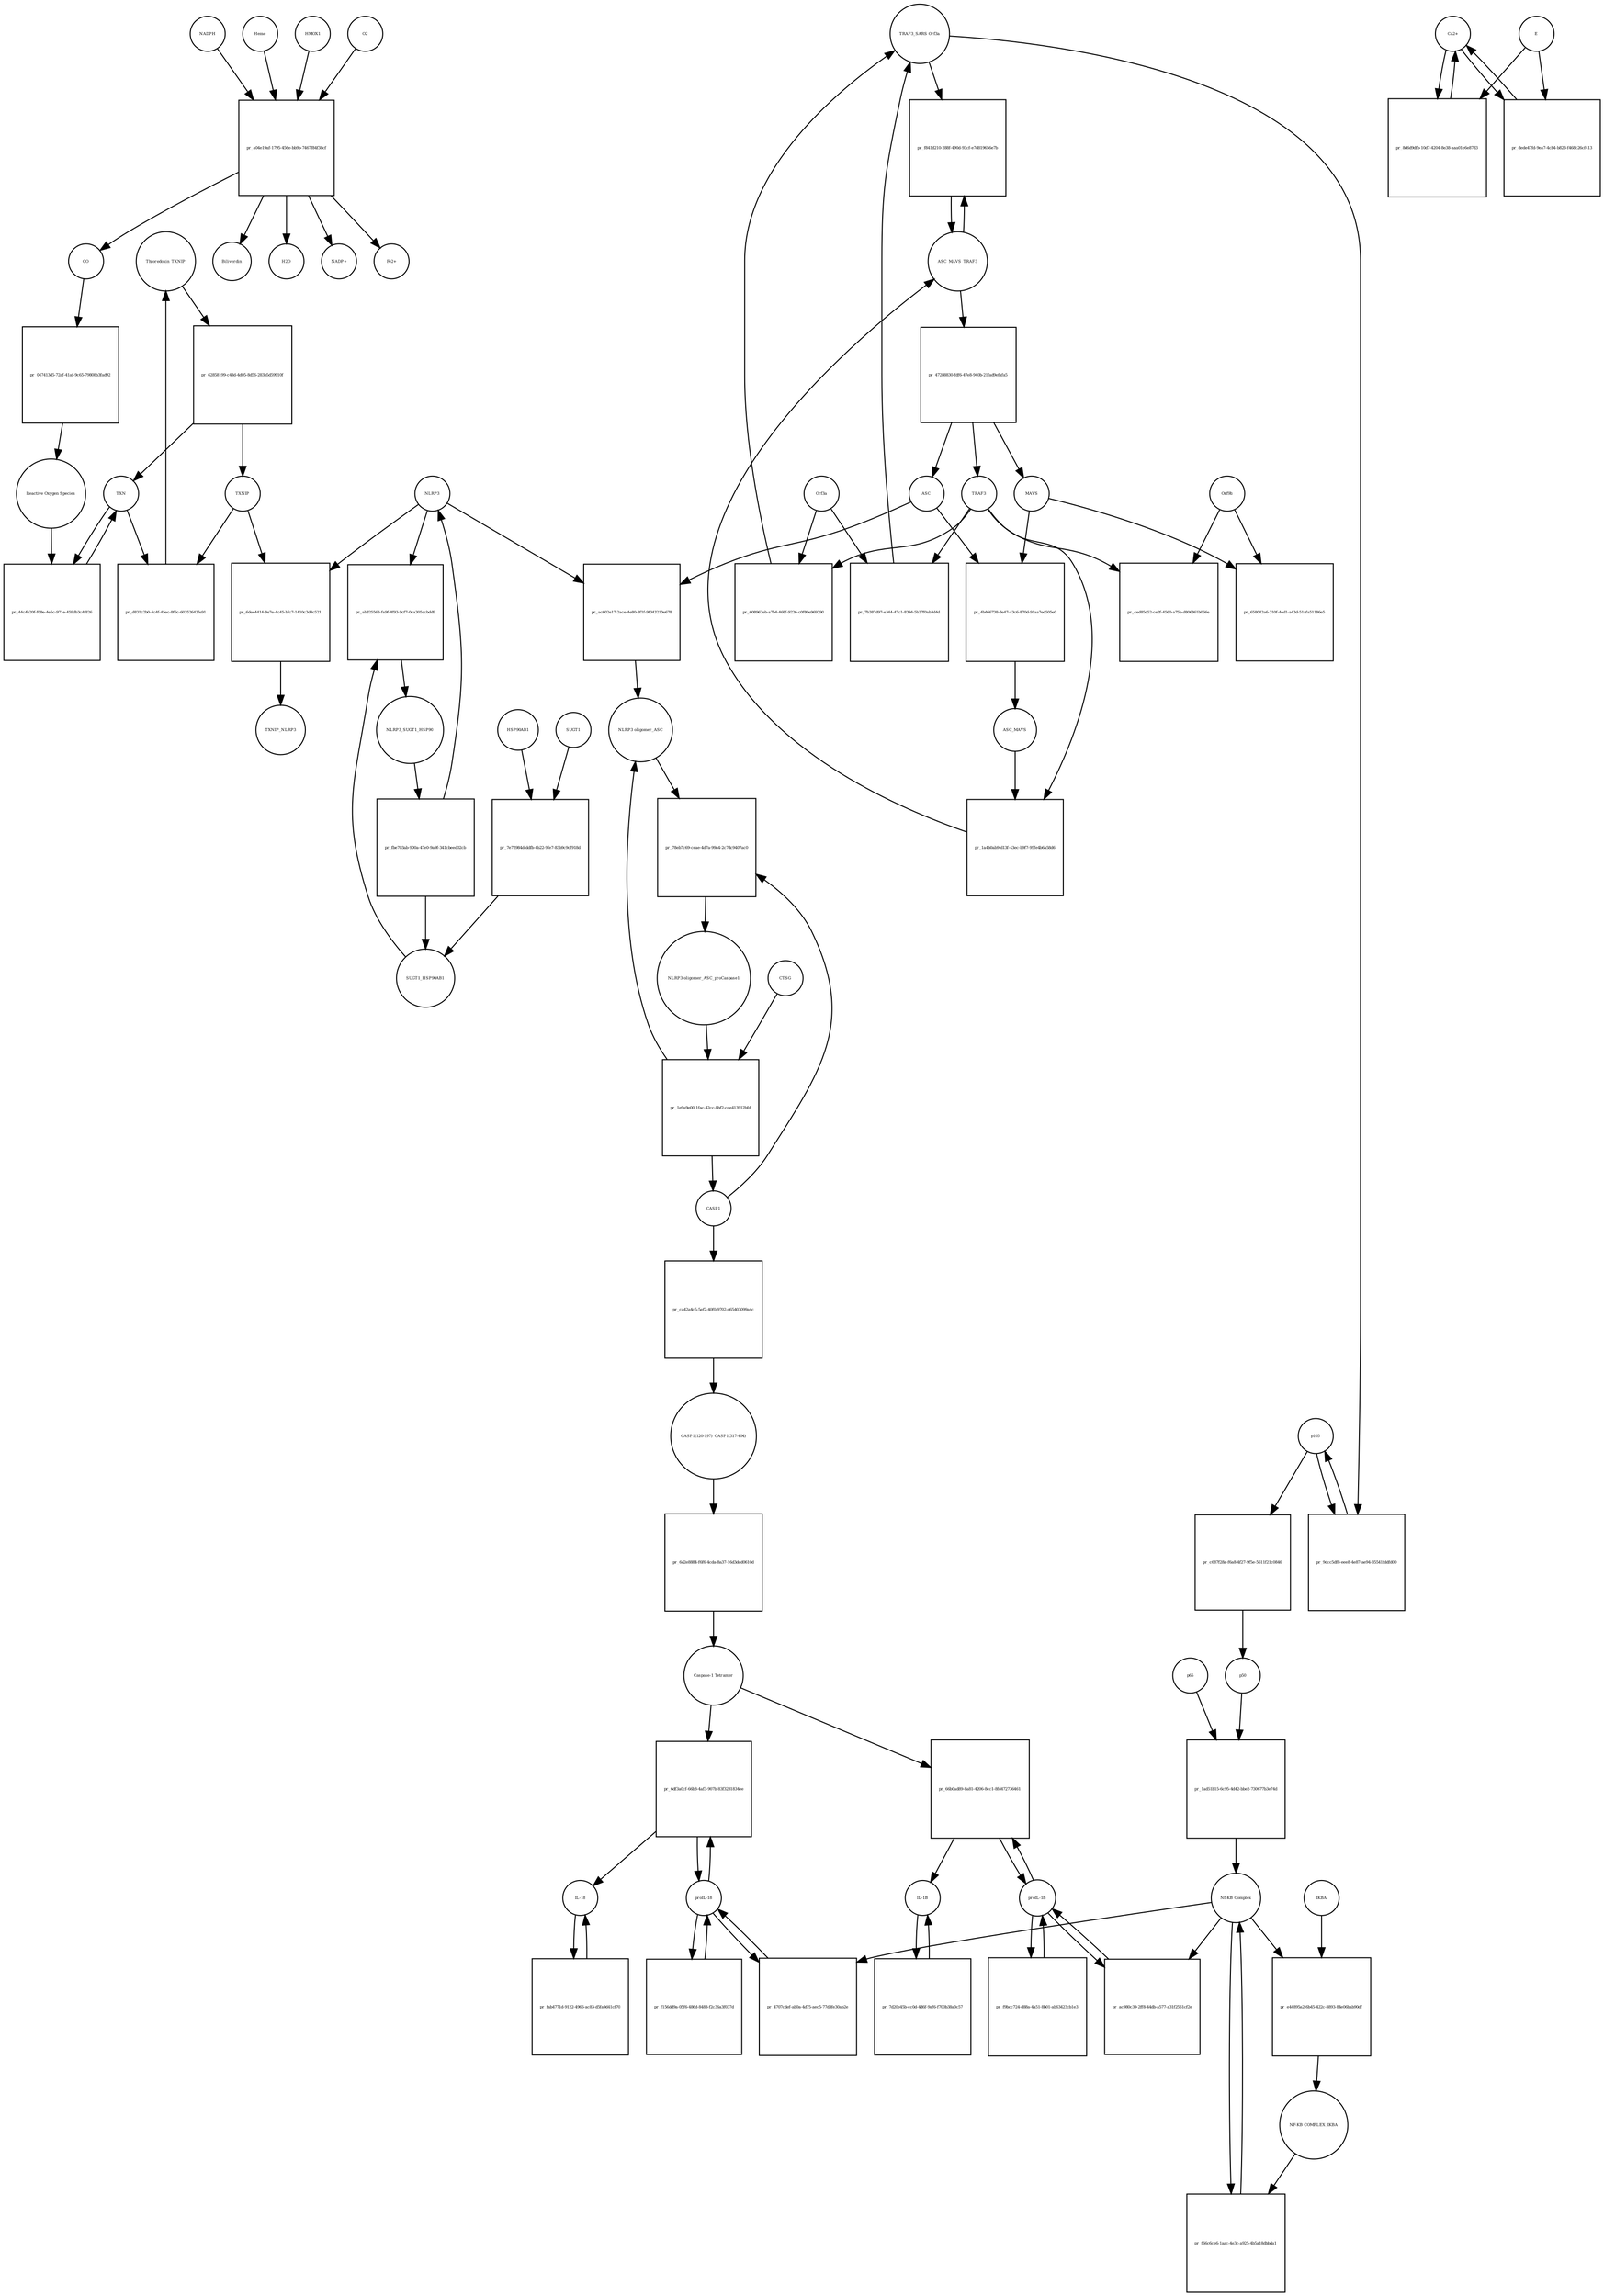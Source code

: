 strict digraph  {
Thioredoxin_TXNIP [annotation="urn_miriam_uniprot_P10599|urn_miriam_uniprot_Q9H3M7", bipartite=0, cls=complex, fontsize=4, label=Thioredoxin_TXNIP, shape=circle];
"pr_62858199-c48d-4d05-8d56-283b5d59910f" [annotation="", bipartite=1, cls=process, fontsize=4, label="pr_62858199-c48d-4d05-8d56-283b5d59910f", shape=square];
TXNIP [annotation=urn_miriam_uniprot_Q9H3M7, bipartite=0, cls=macromolecule, fontsize=4, label=TXNIP, shape=circle];
TXN [annotation=urn_miriam_uniprot_P10599, bipartite=0, cls=macromolecule, fontsize=4, label=TXN, shape=circle];
"pr_44c4b20f-f08e-4e5c-971e-459db3c4f826" [annotation="", bipartite=1, cls=process, fontsize=4, label="pr_44c4b20f-f08e-4e5c-971e-459db3c4f826", shape=square];
"Reactive Oxygen Species" [annotation="urn_miriam_obo.chebi_CHEBI%3A26523", bipartite=0, cls="simple chemical", fontsize=4, label="Reactive Oxygen Species", shape=circle];
"pr_d831c2b0-4c4f-45ec-8f6c-60352643fe91" [annotation="", bipartite=1, cls=process, fontsize=4, label="pr_d831c2b0-4c4f-45ec-8f6c-60352643fe91", shape=square];
HSP90AB1 [annotation=urn_miriam_uniprot_P08238, bipartite=0, cls=macromolecule, fontsize=4, label=HSP90AB1, shape=circle];
"pr_7e72984d-ddfb-4b22-9fe7-83b9c9cf918d" [annotation="", bipartite=1, cls=process, fontsize=4, label="pr_7e72984d-ddfb-4b22-9fe7-83b9c9cf918d", shape=square];
SUGT1 [annotation=urn_miriam_uniprot_Q9Y2Z0, bipartite=0, cls=macromolecule, fontsize=4, label=SUGT1, shape=circle];
SUGT1_HSP90AB1 [annotation="urn_miriam_uniprot_P08238|urn_miriam_uniprot_Q9Y2Z0", bipartite=0, cls=complex, fontsize=4, label=SUGT1_HSP90AB1, shape=circle];
NLRP3 [annotation=urn_miriam_uniprot_Q96P20, bipartite=0, cls=macromolecule, fontsize=4, label=NLRP3, shape=circle];
"pr_6dee4414-8e7e-4c45-bfc7-1410c3d8c521" [annotation="", bipartite=1, cls=process, fontsize=4, label="pr_6dee4414-8e7e-4c45-bfc7-1410c3d8c521", shape=square];
TXNIP_NLRP3 [annotation="urn_miriam_uniprot_Q9H3M7|urn_miriam_uniprot_Q96P20", bipartite=0, cls=complex, fontsize=4, label=TXNIP_NLRP3, shape=circle];
"NLRP3 oligomer_ASC_proCaspase1" [annotation="urn_miriam_uniprot_P29466|urn_miriam_uniprot_Q9ULZ3|urn_miriam_uniprot_Q96P20", bipartite=0, cls=complex, fontsize=4, label="NLRP3 oligomer_ASC_proCaspase1", shape=circle];
"pr_1e9a9e00-1fac-42cc-8bf2-cce413912bfd" [annotation="", bipartite=1, cls=process, fontsize=4, label="pr_1e9a9e00-1fac-42cc-8bf2-cce413912bfd", shape=square];
CASP1 [annotation=urn_miriam_uniprot_P29466, bipartite=0, cls=macromolecule, fontsize=4, label=CASP1, shape=circle];
CTSG [annotation=urn_miriam_uniprot_P08311, bipartite=0, cls=macromolecule, fontsize=4, label=CTSG, shape=circle];
"NLRP3 oligomer_ASC" [annotation="urn_miriam_uniprot_Q9ULZ3|urn_miriam_uniprot_Q96P20", bipartite=0, cls=complex, fontsize=4, label="NLRP3 oligomer_ASC", shape=circle];
"pr_ca42a4c5-5ef2-40f0-9702-d65403099a4c" [annotation="", bipartite=1, cls=process, fontsize=4, label="pr_ca42a4c5-5ef2-40f0-9702-d65403099a4c", shape=square];
"CASP1(120-197)_CASP1(317-404)" [annotation=urn_miriam_uniprot_P29466, bipartite=0, cls=complex, fontsize=4, label="CASP1(120-197)_CASP1(317-404)", shape=circle];
"pr_6d2e8884-f6f6-4cda-8a37-16d3dcd0610d" [annotation="", bipartite=1, cls=process, fontsize=4, label="pr_6d2e8884-f6f6-4cda-8a37-16d3dcd0610d", shape=square];
"Caspase-1 Tetramer" [annotation=urn_miriam_uniprot_P29466, bipartite=0, cls="complex multimer", fontsize=4, label="Caspase-1 Tetramer", shape=circle];
"proIL-1B" [annotation=urn_miriam_uniprot_P01584, bipartite=0, cls=macromolecule, fontsize=4, label="proIL-1B", shape=circle];
"pr_66b0ad89-8a81-4206-8cc1-8fd472736461" [annotation="", bipartite=1, cls=process, fontsize=4, label="pr_66b0ad89-8a81-4206-8cc1-8fd472736461", shape=square];
"IL-1B" [annotation=urn_miriam_uniprot_P01584, bipartite=0, cls=macromolecule, fontsize=4, label="IL-1B", shape=circle];
"pr_7d20e45b-cc0d-4d6f-9af6-f700b38a0c57" [annotation="", bipartite=1, cls="omitted process", fontsize=4, label="pr_7d20e45b-cc0d-4d6f-9af6-f700b38a0c57", shape=square];
"proIL-18" [annotation=urn_miriam_uniprot_Q14116, bipartite=0, cls=macromolecule, fontsize=4, label="proIL-18", shape=circle];
"pr_6df3a0cf-66b8-4af3-907b-83f3231834ee" [annotation="", bipartite=1, cls=process, fontsize=4, label="pr_6df3a0cf-66b8-4af3-907b-83f3231834ee", shape=square];
"IL-18" [annotation=urn_miriam_uniprot_Q14116, bipartite=0, cls=macromolecule, fontsize=4, label="IL-18", shape=circle];
"pr_fab4771d-9122-4966-ac83-d5fa9d41cf70" [annotation="", bipartite=1, cls="omitted process", fontsize=4, label="pr_fab4771d-9122-4966-ac83-d5fa9d41cf70", shape=square];
"pr_78eb7c69-ceae-4d7a-99a4-2c7dc9407ac0" [annotation="", bipartite=1, cls=process, fontsize=4, label="pr_78eb7c69-ceae-4d7a-99a4-2c7dc9407ac0", shape=square];
"pr_ac980c39-2ff8-44db-a577-a31f2561cf2e" [annotation="", bipartite=1, cls=process, fontsize=4, label="pr_ac980c39-2ff8-44db-a577-a31f2561cf2e", shape=square];
"Nf-KB Complex" [annotation="urn_miriam_uniprot_P19838|urn_miriam_uniprot_Q00653", bipartite=0, cls=complex, fontsize=4, label="Nf-KB Complex", shape=circle];
"pr_4707cdef-ab0a-4d75-aec5-77d3fe30ab2e" [annotation="", bipartite=1, cls=process, fontsize=4, label="pr_4707cdef-ab0a-4d75-aec5-77d3fe30ab2e", shape=square];
p50 [annotation=urn_miriam_uniprot_P19838, bipartite=0, cls=macromolecule, fontsize=4, label=p50, shape=circle];
"pr_1ad51b15-6c95-4d42-bbe2-730677b3e74d" [annotation="", bipartite=1, cls=process, fontsize=4, label="pr_1ad51b15-6c95-4d42-bbe2-730677b3e74d", shape=square];
p65 [annotation=urn_miriam_uniprot_Q00653, bipartite=0, cls=macromolecule, fontsize=4, label=p65, shape=circle];
Orf3a [annotation="urn_miriam_uniprot_P59632|urn_miriam_taxonomy_694009", bipartite=0, cls=macromolecule, fontsize=4, label=Orf3a, shape=circle];
"pr_7b387d97-e344-47c1-8394-5b37f0ab3d4d" [annotation="", bipartite=1, cls=process, fontsize=4, label="pr_7b387d97-e344-47c1-8394-5b37f0ab3d4d", shape=square];
TRAF3 [annotation=urn_miriam_uniprot_Q13114, bipartite=0, cls=macromolecule, fontsize=4, label=TRAF3, shape=circle];
"TRAF3_SARS Orf3a" [annotation="urn_miriam_uniprot_P59632|urn_miriam_uniprot_Q13114|urn_miriam_taxonomy_694009", bipartite=0, cls=complex, fontsize=4, label="TRAF3_SARS Orf3a", shape=circle];
p105 [annotation=urn_miriam_uniprot_P19838, bipartite=0, cls=macromolecule, fontsize=4, label=p105, shape=circle];
"pr_c687f28a-f6a8-4f27-9f5e-5611f21c0846" [annotation="", bipartite=1, cls="omitted process", fontsize=4, label="pr_c687f28a-f6a8-4f27-9f5e-5611f21c0846", shape=square];
ASC [annotation=urn_miriam_uniprot_Q9ULZ3, bipartite=0, cls=macromolecule, fontsize=4, label=ASC, shape=circle];
"pr_ac602e17-2ace-4e80-8f1f-9f343210e678" [annotation="", bipartite=1, cls=process, fontsize=4, label="pr_ac602e17-2ace-4e80-8f1f-9f343210e678", shape=square];
IKBA [annotation="", bipartite=0, cls=macromolecule, fontsize=4, label=IKBA, shape=circle];
"pr_e44895a2-6b45-422c-8893-84e06bab90df" [annotation="", bipartite=1, cls=process, fontsize=4, label="pr_e44895a2-6b45-422c-8893-84e06bab90df", shape=square];
"NF-KB COMPLEX_IKBA" [annotation=urn_miriam_uniprot_P19838, bipartite=0, cls=complex, fontsize=4, label="NF-KB COMPLEX_IKBA", shape=circle];
"pr_f66c6ce6-1aac-4e3c-a925-4b5a18dbbda1" [annotation="", bipartite=1, cls=process, fontsize=4, label="pr_f66c6ce6-1aac-4e3c-a925-4b5a18dbbda1", shape=square];
NLRP3_SUGT1_HSP90 [annotation="urn_miriam_uniprot_P08238|urn_miriam_uniprot_Q96P20|urn_miriam_uniprot_Q9Y2Z0", bipartite=0, cls=complex, fontsize=4, label=NLRP3_SUGT1_HSP90, shape=circle];
"pr_fbe703ab-900a-47e0-9a9f-341cbeed02cb" [annotation="", bipartite=1, cls="omitted process", fontsize=4, label="pr_fbe703ab-900a-47e0-9a9f-341cbeed02cb", shape=square];
"pr_4b466738-de47-43c6-870d-91aa7ed505e0" [annotation="", bipartite=1, cls=process, fontsize=4, label="pr_4b466738-de47-43c6-870d-91aa7ed505e0", shape=square];
ASC_MAVS [annotation=urn_miriam_uniprot_Q9ULZ3, bipartite=0, cls=complex, fontsize=4, label=ASC_MAVS, shape=circle];
MAVS [annotation=urn_miriam_uniprot_Q7Z434, bipartite=0, cls=macromolecule, fontsize=4, label=MAVS, shape=circle];
"pr_1a4b0ab9-d13f-43ec-b9f7-95fe4b6a58d6" [annotation="", bipartite=1, cls=process, fontsize=4, label="pr_1a4b0ab9-d13f-43ec-b9f7-95fe4b6a58d6", shape=square];
ASC_MAVS_TRAF3 [annotation="urn_miriam_pubmed_25847972|urn_miriam_uniprot_Q9ULZ3|urn_miriam_uniprot_Q13114", bipartite=0, cls=complex, fontsize=4, label=ASC_MAVS_TRAF3, shape=circle];
"pr_47288830-fdf6-47e8-940b-21fad9efafa5" [annotation="", bipartite=1, cls=process, fontsize=4, label="pr_47288830-fdf6-47e8-940b-21fad9efafa5", shape=square];
"pr_f841d210-288f-490d-93cf-e7d819656e7b" [annotation="", bipartite=1, cls="omitted process", fontsize=4, label="pr_f841d210-288f-490d-93cf-e7d819656e7b", shape=square];
"pr_ab825563-fa9f-4f93-9cf7-0ca305acbdd9" [annotation="", bipartite=1, cls=process, fontsize=4, label="pr_ab825563-fa9f-4f93-9cf7-0ca305acbdd9", shape=square];
"pr_f9bcc724-d88a-4a51-8b01-ab63423cb1e3" [annotation="", bipartite=1, cls=process, fontsize=4, label="pr_f9bcc724-d88a-4a51-8b01-ab63423cb1e3", shape=square];
"pr_f156dd9a-05f6-486d-8483-f2c36a3f037d" [annotation="", bipartite=1, cls=process, fontsize=4, label="pr_f156dd9a-05f6-486d-8483-f2c36a3f037d", shape=square];
"Ca2+" [annotation="urn_miriam_obo.chebi_CHEBI%3A29108", bipartite=0, cls="simple chemical", fontsize=4, label="Ca2+", shape=circle];
"pr_8d6d9dfb-10d7-4204-8e38-aaa01e6e87d3" [annotation="", bipartite=1, cls=process, fontsize=4, label="pr_8d6d9dfb-10d7-4204-8e38-aaa01e6e87d3", shape=square];
E [annotation="urn_miriam_uniprot_P59637|urn_miriam_taxonomy_694009", bipartite=0, cls=macromolecule, fontsize=4, label=E, shape=circle];
"pr_dede47fd-9ea7-4cb4-b823-f468c26cf413" [annotation="", bipartite=1, cls=process, fontsize=4, label="pr_dede47fd-9ea7-4cb4-b823-f468c26cf413", shape=square];
"pr_608962eb-a7b4-468f-9226-c0f80e969390" [annotation="", bipartite=1, cls=process, fontsize=4, label="pr_608962eb-a7b4-468f-9226-c0f80e969390", shape=square];
"pr_9dcc5df8-eee8-4e87-ae94-35541fddfd00" [annotation="", bipartite=1, cls="omitted process", fontsize=4, label="pr_9dcc5df8-eee8-4e87-ae94-35541fddfd00", shape=square];
Heme [annotation="urn_miriam_obo.chebi_CHEBI%3A30413", bipartite=0, cls="simple chemical", fontsize=4, label=Heme, shape=circle];
"pr_a04e19af-1795-456e-bb9b-7467f84f38cf" [annotation="", bipartite=1, cls=process, fontsize=4, label="pr_a04e19af-1795-456e-bb9b-7467f84f38cf", shape=square];
Biliverdin [annotation="urn_miriam_obo.chebi_CHEBI%3A17033", bipartite=0, cls="simple chemical", fontsize=4, label=Biliverdin, shape=circle];
HMOX1 [annotation=urn_miriam_uniprot_P09601, bipartite=0, cls=macromolecule, fontsize=4, label=HMOX1, shape=circle];
O2 [annotation="urn_miriam_obo.chebi_CHEBI%3A15379", bipartite=0, cls="simple chemical", fontsize=4, label=O2, shape=circle];
NADPH [annotation="urn_miriam_obo.chebi_CHEBI%3A16474", bipartite=0, cls="simple chemical", fontsize=4, label=NADPH, shape=circle];
H2O [annotation="urn_miriam_obo.chebi_CHEBI%3A15377", bipartite=0, cls="simple chemical", fontsize=4, label=H2O, shape=circle];
"NADP+" [annotation="urn_miriam_obo.chebi_CHEBI%3A18009", bipartite=0, cls="simple chemical", fontsize=4, label="NADP+", shape=circle];
CO [annotation="urn_miriam_obo.chebi_CHEBI%3A17245", bipartite=0, cls="simple chemical", fontsize=4, label=CO, shape=circle];
"Fe2+" [annotation="urn_miriam_obo.chebi_CHEBI%3A29033", bipartite=0, cls="simple chemical", fontsize=4, label="Fe2+", shape=circle];
"pr_047413d5-72af-41af-9c65-79808b3fad92" [annotation="", bipartite=1, cls=process, fontsize=4, label="pr_047413d5-72af-41af-9c65-79808b3fad92", shape=square];
"pr_658042a6-310f-4ed1-a43d-51afa51186e5" [annotation="", bipartite=1, cls=process, fontsize=4, label="pr_658042a6-310f-4ed1-a43d-51afa51186e5", shape=square];
Orf9b [annotation="urn_miriam_taxonomy_694009|urn_miriam_uniprot_P59636", bipartite=0, cls=macromolecule, fontsize=4, label=Orf9b, shape=circle];
"pr_ced85d52-ce2f-4560-a75b-d806861b066e" [annotation="", bipartite=1, cls=process, fontsize=4, label="pr_ced85d52-ce2f-4560-a75b-d806861b066e", shape=square];
Thioredoxin_TXNIP -> "pr_62858199-c48d-4d05-8d56-283b5d59910f"  [annotation="", interaction_type=consumption];
"pr_62858199-c48d-4d05-8d56-283b5d59910f" -> TXNIP  [annotation="", interaction_type=production];
"pr_62858199-c48d-4d05-8d56-283b5d59910f" -> TXN  [annotation="", interaction_type=production];
TXNIP -> "pr_d831c2b0-4c4f-45ec-8f6c-60352643fe91"  [annotation="", interaction_type=consumption];
TXNIP -> "pr_6dee4414-8e7e-4c45-bfc7-1410c3d8c521"  [annotation="", interaction_type=consumption];
TXN -> "pr_44c4b20f-f08e-4e5c-971e-459db3c4f826"  [annotation="", interaction_type=consumption];
TXN -> "pr_d831c2b0-4c4f-45ec-8f6c-60352643fe91"  [annotation="", interaction_type=consumption];
"pr_44c4b20f-f08e-4e5c-971e-459db3c4f826" -> TXN  [annotation="", interaction_type=production];
"Reactive Oxygen Species" -> "pr_44c4b20f-f08e-4e5c-971e-459db3c4f826"  [annotation="", interaction_type="necessary stimulation"];
"pr_d831c2b0-4c4f-45ec-8f6c-60352643fe91" -> Thioredoxin_TXNIP  [annotation="", interaction_type=production];
HSP90AB1 -> "pr_7e72984d-ddfb-4b22-9fe7-83b9c9cf918d"  [annotation="", interaction_type=consumption];
"pr_7e72984d-ddfb-4b22-9fe7-83b9c9cf918d" -> SUGT1_HSP90AB1  [annotation="", interaction_type=production];
SUGT1 -> "pr_7e72984d-ddfb-4b22-9fe7-83b9c9cf918d"  [annotation="", interaction_type=consumption];
SUGT1_HSP90AB1 -> "pr_ab825563-fa9f-4f93-9cf7-0ca305acbdd9"  [annotation="", interaction_type=consumption];
NLRP3 -> "pr_6dee4414-8e7e-4c45-bfc7-1410c3d8c521"  [annotation="", interaction_type=consumption];
NLRP3 -> "pr_ac602e17-2ace-4e80-8f1f-9f343210e678"  [annotation="", interaction_type=consumption];
NLRP3 -> "pr_ab825563-fa9f-4f93-9cf7-0ca305acbdd9"  [annotation="", interaction_type=consumption];
"pr_6dee4414-8e7e-4c45-bfc7-1410c3d8c521" -> TXNIP_NLRP3  [annotation="", interaction_type=production];
"NLRP3 oligomer_ASC_proCaspase1" -> "pr_1e9a9e00-1fac-42cc-8bf2-cce413912bfd"  [annotation="", interaction_type=consumption];
"pr_1e9a9e00-1fac-42cc-8bf2-cce413912bfd" -> CASP1  [annotation="", interaction_type=production];
"pr_1e9a9e00-1fac-42cc-8bf2-cce413912bfd" -> "NLRP3 oligomer_ASC"  [annotation="", interaction_type=production];
CASP1 -> "pr_ca42a4c5-5ef2-40f0-9702-d65403099a4c"  [annotation="", interaction_type=consumption];
CASP1 -> "pr_78eb7c69-ceae-4d7a-99a4-2c7dc9407ac0"  [annotation="", interaction_type=consumption];
CTSG -> "pr_1e9a9e00-1fac-42cc-8bf2-cce413912bfd"  [annotation="", interaction_type=catalysis];
"NLRP3 oligomer_ASC" -> "pr_78eb7c69-ceae-4d7a-99a4-2c7dc9407ac0"  [annotation="", interaction_type=consumption];
"pr_ca42a4c5-5ef2-40f0-9702-d65403099a4c" -> "CASP1(120-197)_CASP1(317-404)"  [annotation="", interaction_type=production];
"CASP1(120-197)_CASP1(317-404)" -> "pr_6d2e8884-f6f6-4cda-8a37-16d3dcd0610d"  [annotation="", interaction_type=consumption];
"pr_6d2e8884-f6f6-4cda-8a37-16d3dcd0610d" -> "Caspase-1 Tetramer"  [annotation="", interaction_type=production];
"Caspase-1 Tetramer" -> "pr_66b0ad89-8a81-4206-8cc1-8fd472736461"  [annotation="", interaction_type=catalysis];
"Caspase-1 Tetramer" -> "pr_6df3a0cf-66b8-4af3-907b-83f3231834ee"  [annotation="", interaction_type=catalysis];
"proIL-1B" -> "pr_66b0ad89-8a81-4206-8cc1-8fd472736461"  [annotation="", interaction_type=consumption];
"proIL-1B" -> "pr_ac980c39-2ff8-44db-a577-a31f2561cf2e"  [annotation="", interaction_type=consumption];
"proIL-1B" -> "pr_f9bcc724-d88a-4a51-8b01-ab63423cb1e3"  [annotation="", interaction_type=consumption];
"pr_66b0ad89-8a81-4206-8cc1-8fd472736461" -> "IL-1B"  [annotation="", interaction_type=production];
"pr_66b0ad89-8a81-4206-8cc1-8fd472736461" -> "proIL-1B"  [annotation="", interaction_type=production];
"IL-1B" -> "pr_7d20e45b-cc0d-4d6f-9af6-f700b38a0c57"  [annotation="", interaction_type=consumption];
"pr_7d20e45b-cc0d-4d6f-9af6-f700b38a0c57" -> "IL-1B"  [annotation="", interaction_type=production];
"proIL-18" -> "pr_6df3a0cf-66b8-4af3-907b-83f3231834ee"  [annotation="", interaction_type=consumption];
"proIL-18" -> "pr_4707cdef-ab0a-4d75-aec5-77d3fe30ab2e"  [annotation="", interaction_type=consumption];
"proIL-18" -> "pr_f156dd9a-05f6-486d-8483-f2c36a3f037d"  [annotation="", interaction_type=consumption];
"pr_6df3a0cf-66b8-4af3-907b-83f3231834ee" -> "IL-18"  [annotation="", interaction_type=production];
"pr_6df3a0cf-66b8-4af3-907b-83f3231834ee" -> "proIL-18"  [annotation="", interaction_type=production];
"IL-18" -> "pr_fab4771d-9122-4966-ac83-d5fa9d41cf70"  [annotation="", interaction_type=consumption];
"pr_fab4771d-9122-4966-ac83-d5fa9d41cf70" -> "IL-18"  [annotation="", interaction_type=production];
"pr_78eb7c69-ceae-4d7a-99a4-2c7dc9407ac0" -> "NLRP3 oligomer_ASC_proCaspase1"  [annotation="", interaction_type=production];
"pr_ac980c39-2ff8-44db-a577-a31f2561cf2e" -> "proIL-1B"  [annotation="", interaction_type=production];
"Nf-KB Complex" -> "pr_ac980c39-2ff8-44db-a577-a31f2561cf2e"  [annotation=urn_miriam_pubmed_31034780, interaction_type=catalysis];
"Nf-KB Complex" -> "pr_4707cdef-ab0a-4d75-aec5-77d3fe30ab2e"  [annotation=urn_miriam_pubmed_31034780, interaction_type=catalysis];
"Nf-KB Complex" -> "pr_e44895a2-6b45-422c-8893-84e06bab90df"  [annotation="", interaction_type=consumption];
"Nf-KB Complex" -> "pr_f66c6ce6-1aac-4e3c-a925-4b5a18dbbda1"  [annotation="", interaction_type=consumption];
"pr_4707cdef-ab0a-4d75-aec5-77d3fe30ab2e" -> "proIL-18"  [annotation="", interaction_type=production];
p50 -> "pr_1ad51b15-6c95-4d42-bbe2-730677b3e74d"  [annotation="", interaction_type=consumption];
"pr_1ad51b15-6c95-4d42-bbe2-730677b3e74d" -> "Nf-KB Complex"  [annotation="", interaction_type=production];
p65 -> "pr_1ad51b15-6c95-4d42-bbe2-730677b3e74d"  [annotation="", interaction_type=consumption];
Orf3a -> "pr_7b387d97-e344-47c1-8394-5b37f0ab3d4d"  [annotation="", interaction_type=consumption];
Orf3a -> "pr_608962eb-a7b4-468f-9226-c0f80e969390"  [annotation="", interaction_type=consumption];
"pr_7b387d97-e344-47c1-8394-5b37f0ab3d4d" -> "TRAF3_SARS Orf3a"  [annotation="", interaction_type=production];
TRAF3 -> "pr_7b387d97-e344-47c1-8394-5b37f0ab3d4d"  [annotation="", interaction_type=consumption];
TRAF3 -> "pr_1a4b0ab9-d13f-43ec-b9f7-95fe4b6a58d6"  [annotation="", interaction_type=consumption];
TRAF3 -> "pr_608962eb-a7b4-468f-9226-c0f80e969390"  [annotation="", interaction_type=consumption];
TRAF3 -> "pr_ced85d52-ce2f-4560-a75b-d806861b066e"  [annotation="", interaction_type=consumption];
"TRAF3_SARS Orf3a" -> "pr_f841d210-288f-490d-93cf-e7d819656e7b"  [annotation="urn_miriam_pubmed_25847972|urn_miriam_pubmed_31034780|urn_miriam_taxonomy_9606", interaction_type=catalysis];
"TRAF3_SARS Orf3a" -> "pr_9dcc5df8-eee8-4e87-ae94-35541fddfd00"  [annotation="urn_miriam_pubmed_31034780|urn_miriam_taxonomy_9606", interaction_type=catalysis];
p105 -> "pr_c687f28a-f6a8-4f27-9f5e-5611f21c0846"  [annotation="", interaction_type=consumption];
p105 -> "pr_9dcc5df8-eee8-4e87-ae94-35541fddfd00"  [annotation="", interaction_type=consumption];
"pr_c687f28a-f6a8-4f27-9f5e-5611f21c0846" -> p50  [annotation="", interaction_type=production];
ASC -> "pr_ac602e17-2ace-4e80-8f1f-9f343210e678"  [annotation="", interaction_type=consumption];
ASC -> "pr_4b466738-de47-43c6-870d-91aa7ed505e0"  [annotation="", interaction_type=consumption];
"pr_ac602e17-2ace-4e80-8f1f-9f343210e678" -> "NLRP3 oligomer_ASC"  [annotation="", interaction_type=production];
IKBA -> "pr_e44895a2-6b45-422c-8893-84e06bab90df"  [annotation="", interaction_type=consumption];
"pr_e44895a2-6b45-422c-8893-84e06bab90df" -> "NF-KB COMPLEX_IKBA"  [annotation="", interaction_type=production];
"NF-KB COMPLEX_IKBA" -> "pr_f66c6ce6-1aac-4e3c-a925-4b5a18dbbda1"  [annotation="", interaction_type=inhibition];
"pr_f66c6ce6-1aac-4e3c-a925-4b5a18dbbda1" -> "Nf-KB Complex"  [annotation="", interaction_type=production];
NLRP3_SUGT1_HSP90 -> "pr_fbe703ab-900a-47e0-9a9f-341cbeed02cb"  [annotation="", interaction_type=consumption];
"pr_fbe703ab-900a-47e0-9a9f-341cbeed02cb" -> NLRP3  [annotation="", interaction_type=production];
"pr_fbe703ab-900a-47e0-9a9f-341cbeed02cb" -> SUGT1_HSP90AB1  [annotation="", interaction_type=production];
"pr_4b466738-de47-43c6-870d-91aa7ed505e0" -> ASC_MAVS  [annotation="", interaction_type=production];
ASC_MAVS -> "pr_1a4b0ab9-d13f-43ec-b9f7-95fe4b6a58d6"  [annotation="", interaction_type=consumption];
MAVS -> "pr_4b466738-de47-43c6-870d-91aa7ed505e0"  [annotation="", interaction_type=consumption];
MAVS -> "pr_658042a6-310f-4ed1-a43d-51afa51186e5"  [annotation="", interaction_type=consumption];
"pr_1a4b0ab9-d13f-43ec-b9f7-95fe4b6a58d6" -> ASC_MAVS_TRAF3  [annotation="", interaction_type=production];
ASC_MAVS_TRAF3 -> "pr_47288830-fdf6-47e8-940b-21fad9efafa5"  [annotation="", interaction_type=consumption];
ASC_MAVS_TRAF3 -> "pr_f841d210-288f-490d-93cf-e7d819656e7b"  [annotation="", interaction_type=consumption];
"pr_47288830-fdf6-47e8-940b-21fad9efafa5" -> ASC  [annotation="", interaction_type=production];
"pr_47288830-fdf6-47e8-940b-21fad9efafa5" -> TRAF3  [annotation="", interaction_type=production];
"pr_47288830-fdf6-47e8-940b-21fad9efafa5" -> MAVS  [annotation="", interaction_type=production];
"pr_f841d210-288f-490d-93cf-e7d819656e7b" -> ASC_MAVS_TRAF3  [annotation="", interaction_type=production];
"pr_ab825563-fa9f-4f93-9cf7-0ca305acbdd9" -> NLRP3_SUGT1_HSP90  [annotation="", interaction_type=production];
"pr_f9bcc724-d88a-4a51-8b01-ab63423cb1e3" -> "proIL-1B"  [annotation="", interaction_type=production];
"pr_f156dd9a-05f6-486d-8483-f2c36a3f037d" -> "proIL-18"  [annotation="", interaction_type=production];
"Ca2+" -> "pr_8d6d9dfb-10d7-4204-8e38-aaa01e6e87d3"  [annotation="", interaction_type=consumption];
"Ca2+" -> "pr_dede47fd-9ea7-4cb4-b823-f468c26cf413"  [annotation="", interaction_type=consumption];
"pr_8d6d9dfb-10d7-4204-8e38-aaa01e6e87d3" -> "Ca2+"  [annotation="", interaction_type=production];
E -> "pr_8d6d9dfb-10d7-4204-8e38-aaa01e6e87d3"  [annotation="urn_miriam_pubmed_26331680|urn_miriam_doi_10.1016%2Fj.bbrc.2020.05.206|urn_miriam_taxonomy_392815", interaction_type=catalysis];
E -> "pr_dede47fd-9ea7-4cb4-b823-f468c26cf413"  [annotation="urn_miriam_pubmed_26331680|urn_miriam_doi_10.1016%2Fj.bbrc.2020.05.206|urn_miriam_taxonomy_392815", interaction_type=catalysis];
"pr_dede47fd-9ea7-4cb4-b823-f468c26cf413" -> "Ca2+"  [annotation="", interaction_type=production];
"pr_608962eb-a7b4-468f-9226-c0f80e969390" -> "TRAF3_SARS Orf3a"  [annotation="", interaction_type=production];
"pr_9dcc5df8-eee8-4e87-ae94-35541fddfd00" -> p105  [annotation="", interaction_type=production];
Heme -> "pr_a04e19af-1795-456e-bb9b-7467f84f38cf"  [annotation="", interaction_type=consumption];
"pr_a04e19af-1795-456e-bb9b-7467f84f38cf" -> Biliverdin  [annotation="", interaction_type=production];
"pr_a04e19af-1795-456e-bb9b-7467f84f38cf" -> H2O  [annotation="", interaction_type=production];
"pr_a04e19af-1795-456e-bb9b-7467f84f38cf" -> "NADP+"  [annotation="", interaction_type=production];
"pr_a04e19af-1795-456e-bb9b-7467f84f38cf" -> CO  [annotation="", interaction_type=production];
"pr_a04e19af-1795-456e-bb9b-7467f84f38cf" -> "Fe2+"  [annotation="", interaction_type=production];
HMOX1 -> "pr_a04e19af-1795-456e-bb9b-7467f84f38cf"  [annotation="", interaction_type=catalysis];
O2 -> "pr_a04e19af-1795-456e-bb9b-7467f84f38cf"  [annotation="", interaction_type=consumption];
NADPH -> "pr_a04e19af-1795-456e-bb9b-7467f84f38cf"  [annotation="", interaction_type=consumption];
CO -> "pr_047413d5-72af-41af-9c65-79808b3fad92"  [annotation="urn_miriam_pubmed_28356568|urn_miriam_pubmed_25770182", interaction_type=inhibition];
"pr_047413d5-72af-41af-9c65-79808b3fad92" -> "Reactive Oxygen Species"  [annotation="", interaction_type=production];
Orf9b -> "pr_658042a6-310f-4ed1-a43d-51afa51186e5"  [annotation="urn_miriam_doi_10.4049%2Fjimmunol.1303196", interaction_type=catalysis];
Orf9b -> "pr_ced85d52-ce2f-4560-a75b-d806861b066e"  [annotation="urn_miriam_doi_10.4049%2Fjimmunol.1303196", interaction_type=catalysis];
}
